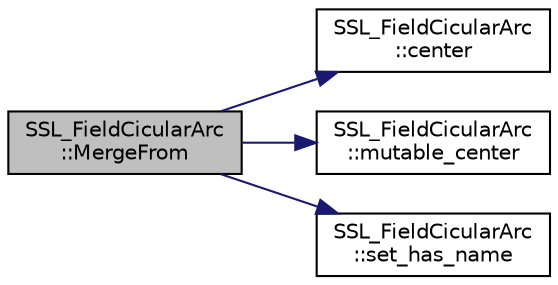 digraph "SSL_FieldCicularArc::MergeFrom"
{
 // INTERACTIVE_SVG=YES
  edge [fontname="Helvetica",fontsize="10",labelfontname="Helvetica",labelfontsize="10"];
  node [fontname="Helvetica",fontsize="10",shape=record];
  rankdir="LR";
  Node1 [label="SSL_FieldCicularArc\l::MergeFrom",height=0.2,width=0.4,color="black", fillcolor="grey75", style="filled", fontcolor="black"];
  Node1 -> Node2 [color="midnightblue",fontsize="10",style="solid",fontname="Helvetica"];
  Node2 [label="SSL_FieldCicularArc\l::center",height=0.2,width=0.4,color="black", fillcolor="white", style="filled",URL="$d4/dee/class_s_s_l___field_cicular_arc.html#aeaeb82f250a9eb5f8b743f9ffba485ce"];
  Node1 -> Node3 [color="midnightblue",fontsize="10",style="solid",fontname="Helvetica"];
  Node3 [label="SSL_FieldCicularArc\l::mutable_center",height=0.2,width=0.4,color="black", fillcolor="white", style="filled",URL="$d4/dee/class_s_s_l___field_cicular_arc.html#aefbd46682c750b0ea7afed2deb9c3aad"];
  Node1 -> Node4 [color="midnightblue",fontsize="10",style="solid",fontname="Helvetica"];
  Node4 [label="SSL_FieldCicularArc\l::set_has_name",height=0.2,width=0.4,color="black", fillcolor="white", style="filled",URL="$d4/dee/class_s_s_l___field_cicular_arc.html#a632d194d507c6ffacce0f561b380d648"];
}
